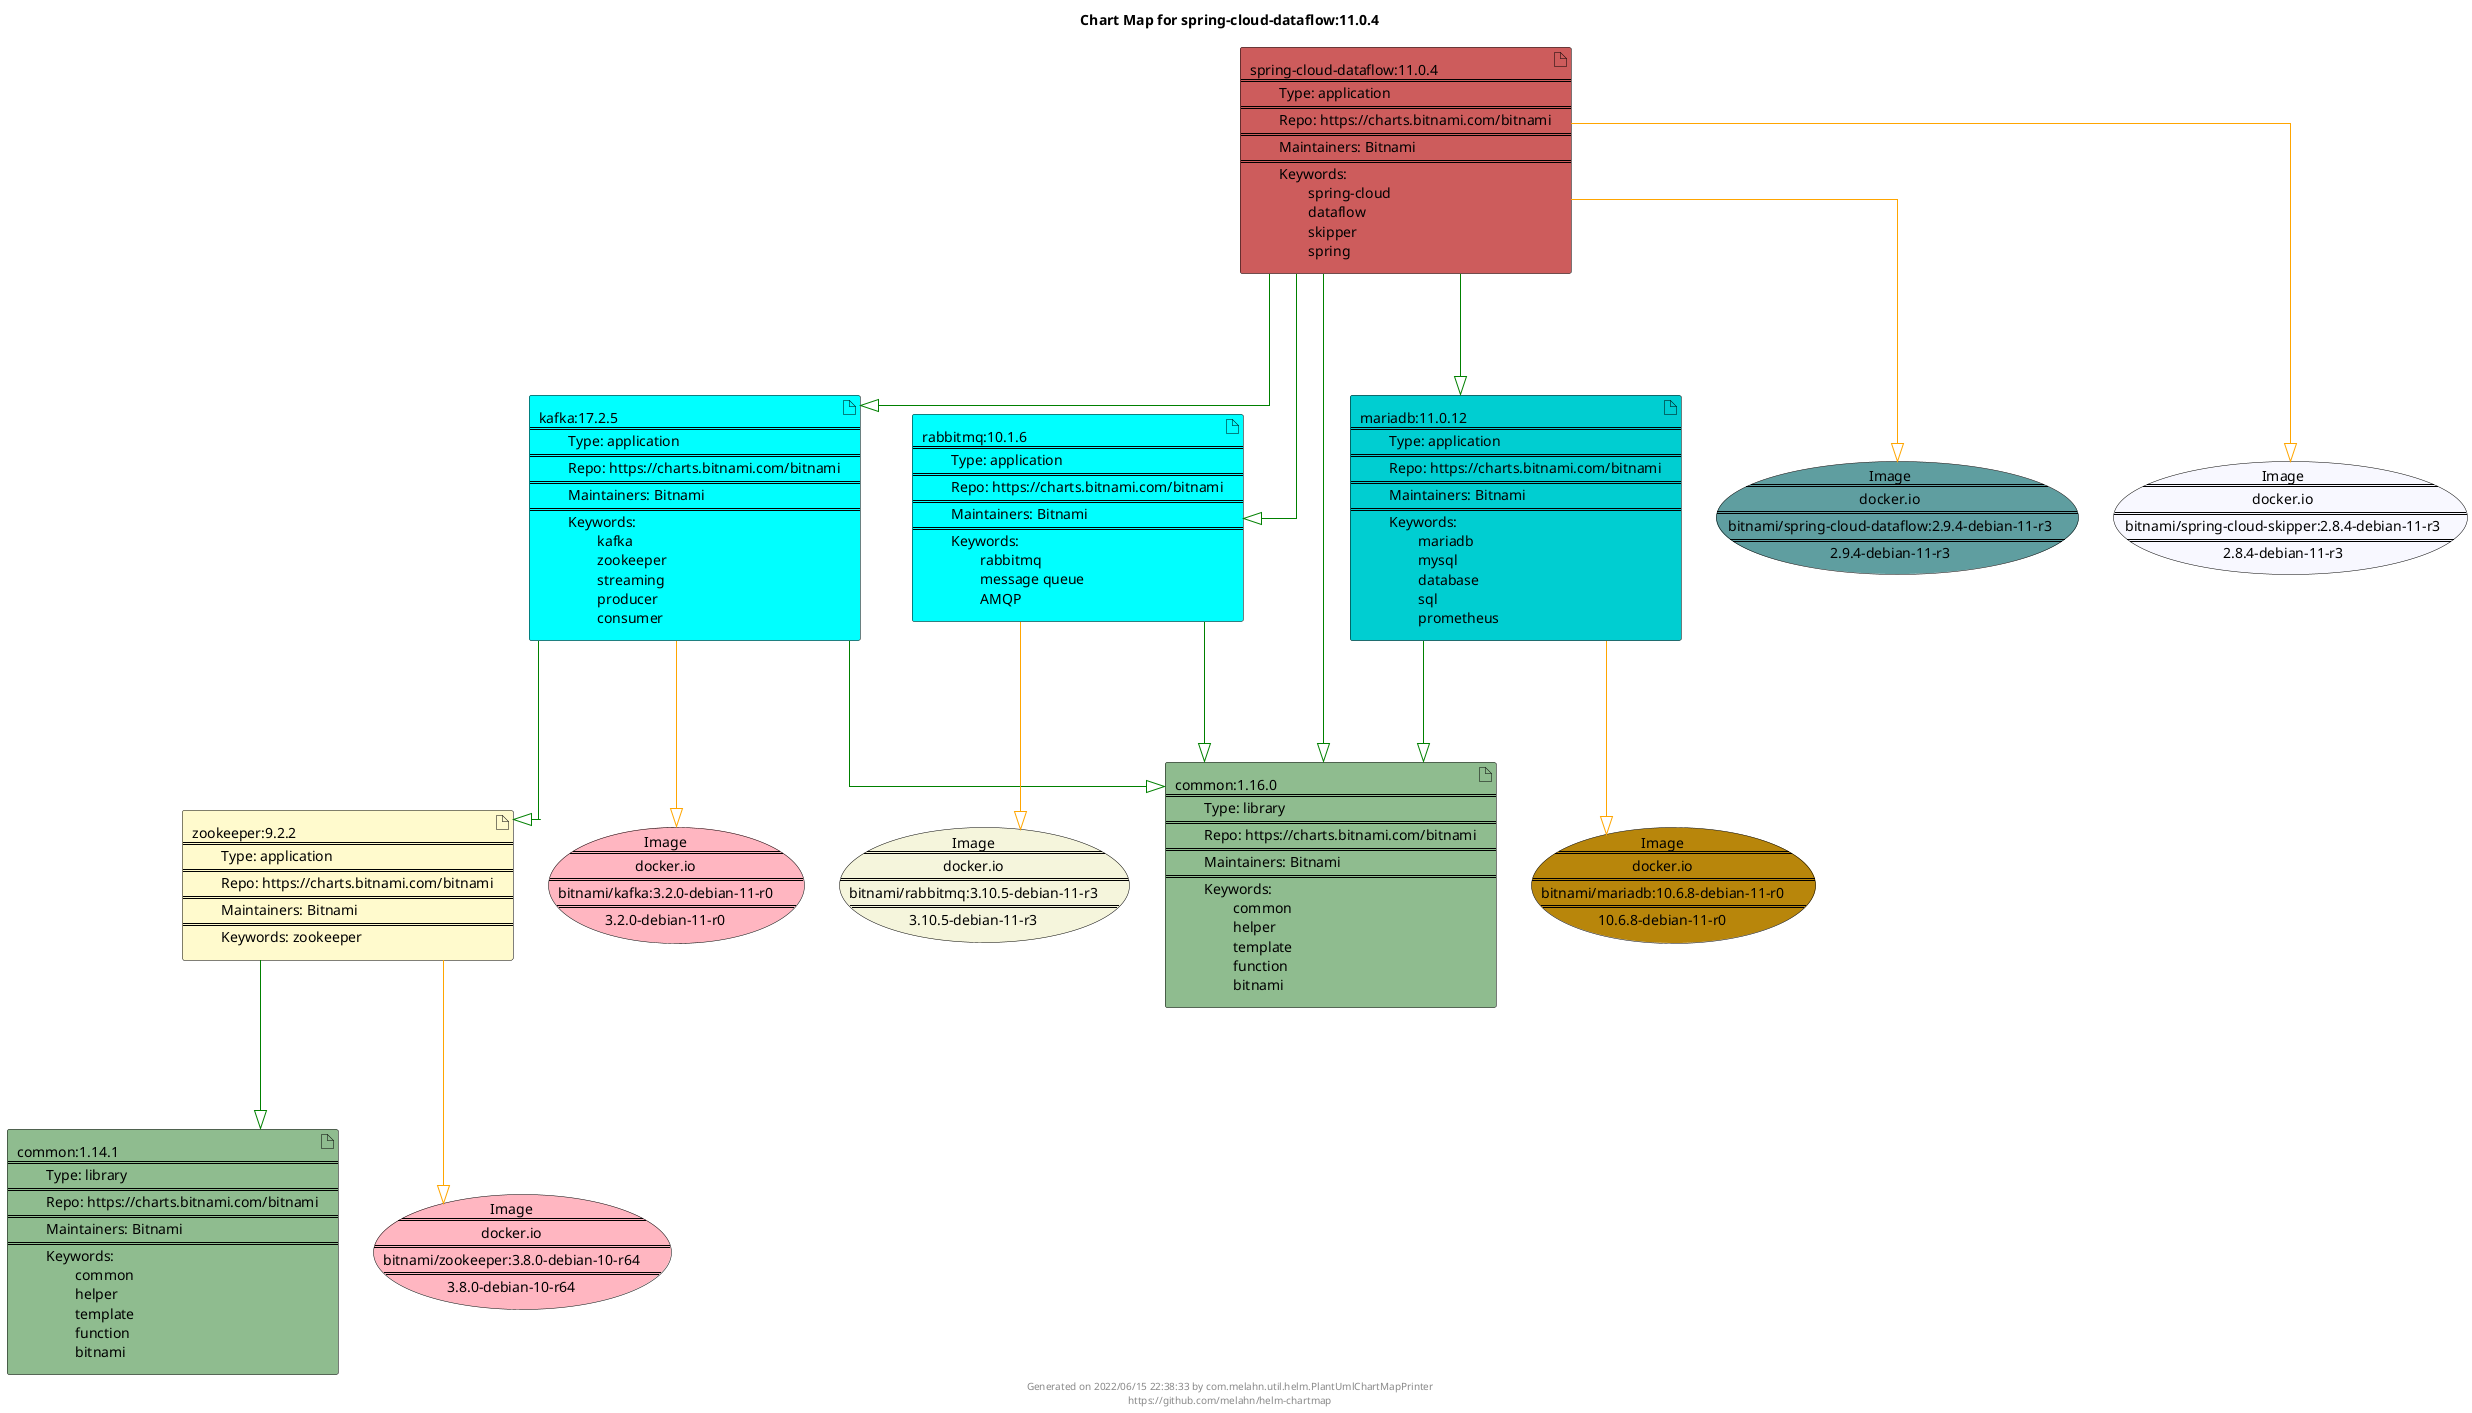 @startuml
skinparam linetype ortho
skinparam backgroundColor white
skinparam usecaseBorderColor black
skinparam usecaseArrowColor LightSlateGray
skinparam artifactBorderColor black
skinparam artifactArrowColor LightSlateGray

title Chart Map for spring-cloud-dataflow:11.0.4

'There are 7 referenced Helm Charts
artifact "kafka:17.2.5\n====\n\tType: application\n====\n\tRepo: https://charts.bitnami.com/bitnami\n====\n\tMaintainers: Bitnami\n====\n\tKeywords: \n\t\tkafka\n\t\tzookeeper\n\t\tstreaming\n\t\tproducer\n\t\tconsumer" as kafka_17_2_5 #Aqua
artifact "rabbitmq:10.1.6\n====\n\tType: application\n====\n\tRepo: https://charts.bitnami.com/bitnami\n====\n\tMaintainers: Bitnami\n====\n\tKeywords: \n\t\trabbitmq\n\t\tmessage queue\n\t\tAMQP" as rabbitmq_10_1_6 #Aqua
artifact "spring-cloud-dataflow:11.0.4\n====\n\tType: application\n====\n\tRepo: https://charts.bitnami.com/bitnami\n====\n\tMaintainers: Bitnami\n====\n\tKeywords: \n\t\tspring-cloud\n\t\tdataflow\n\t\tskipper\n\t\tspring" as spring_cloud_dataflow_11_0_4 #IndianRed
artifact "common:1.16.0\n====\n\tType: library\n====\n\tRepo: https://charts.bitnami.com/bitnami\n====\n\tMaintainers: Bitnami\n====\n\tKeywords: \n\t\tcommon\n\t\thelper\n\t\ttemplate\n\t\tfunction\n\t\tbitnami" as common_1_16_0 #DarkSeaGreen
artifact "mariadb:11.0.12\n====\n\tType: application\n====\n\tRepo: https://charts.bitnami.com/bitnami\n====\n\tMaintainers: Bitnami\n====\n\tKeywords: \n\t\tmariadb\n\t\tmysql\n\t\tdatabase\n\t\tsql\n\t\tprometheus" as mariadb_11_0_12 #DarkTurquoise
artifact "common:1.14.1\n====\n\tType: library\n====\n\tRepo: https://charts.bitnami.com/bitnami\n====\n\tMaintainers: Bitnami\n====\n\tKeywords: \n\t\tcommon\n\t\thelper\n\t\ttemplate\n\t\tfunction\n\t\tbitnami" as common_1_14_1 #DarkSeaGreen
artifact "zookeeper:9.2.2\n====\n\tType: application\n====\n\tRepo: https://charts.bitnami.com/bitnami\n====\n\tMaintainers: Bitnami\n====\n\tKeywords: zookeeper" as zookeeper_9_2_2 #LemonChiffon

'There are 6 referenced Docker Images
usecase "Image\n====\ndocker.io\n====\nbitnami/spring-cloud-dataflow:2.9.4-debian-11-r3\n====\n2.9.4-debian-11-r3" as docker_io_bitnami_spring_cloud_dataflow_2_9_4_debian_11_r3 #CadetBlue
usecase "Image\n====\ndocker.io\n====\nbitnami/mariadb:10.6.8-debian-11-r0\n====\n10.6.8-debian-11-r0" as docker_io_bitnami_mariadb_10_6_8_debian_11_r0 #DarkGoldenRod
usecase "Image\n====\ndocker.io\n====\nbitnami/zookeeper:3.8.0-debian-10-r64\n====\n3.8.0-debian-10-r64" as docker_io_bitnami_zookeeper_3_8_0_debian_10_r64 #LightPink
usecase "Image\n====\ndocker.io\n====\nbitnami/kafka:3.2.0-debian-11-r0\n====\n3.2.0-debian-11-r0" as docker_io_bitnami_kafka_3_2_0_debian_11_r0 #LightPink
usecase "Image\n====\ndocker.io\n====\nbitnami/spring-cloud-skipper:2.8.4-debian-11-r3\n====\n2.8.4-debian-11-r3" as docker_io_bitnami_spring_cloud_skipper_2_8_4_debian_11_r3 #GhostWhite
usecase "Image\n====\ndocker.io\n====\nbitnami/rabbitmq:3.10.5-debian-11-r3\n====\n3.10.5-debian-11-r3" as docker_io_bitnami_rabbitmq_3_10_5_debian_11_r3 #Beige

'Chart Dependencies
spring_cloud_dataflow_11_0_4--[#green]-|>common_1_16_0
spring_cloud_dataflow_11_0_4--[#green]-|>kafka_17_2_5
kafka_17_2_5--[#green]-|>common_1_16_0
kafka_17_2_5--[#green]-|>zookeeper_9_2_2
zookeeper_9_2_2--[#green]-|>common_1_14_1
spring_cloud_dataflow_11_0_4--[#green]-|>rabbitmq_10_1_6
rabbitmq_10_1_6--[#green]-|>common_1_16_0
spring_cloud_dataflow_11_0_4--[#green]-|>mariadb_11_0_12
mariadb_11_0_12--[#green]-|>common_1_16_0
kafka_17_2_5--[#orange]-|>docker_io_bitnami_kafka_3_2_0_debian_11_r0
rabbitmq_10_1_6--[#orange]-|>docker_io_bitnami_rabbitmq_3_10_5_debian_11_r3
spring_cloud_dataflow_11_0_4--[#orange]-|>docker_io_bitnami_spring_cloud_dataflow_2_9_4_debian_11_r3
spring_cloud_dataflow_11_0_4--[#orange]-|>docker_io_bitnami_spring_cloud_skipper_2_8_4_debian_11_r3
mariadb_11_0_12--[#orange]-|>docker_io_bitnami_mariadb_10_6_8_debian_11_r0
zookeeper_9_2_2--[#orange]-|>docker_io_bitnami_zookeeper_3_8_0_debian_10_r64

center footer Generated on 2022/06/15 22:38:33 by com.melahn.util.helm.PlantUmlChartMapPrinter\nhttps://github.com/melahn/helm-chartmap
@enduml
